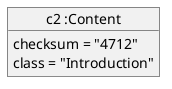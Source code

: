 @startuml
object "c2 :Content" as introduction {
    checksum = "4712"
    class = "Introduction"
}
@enduml